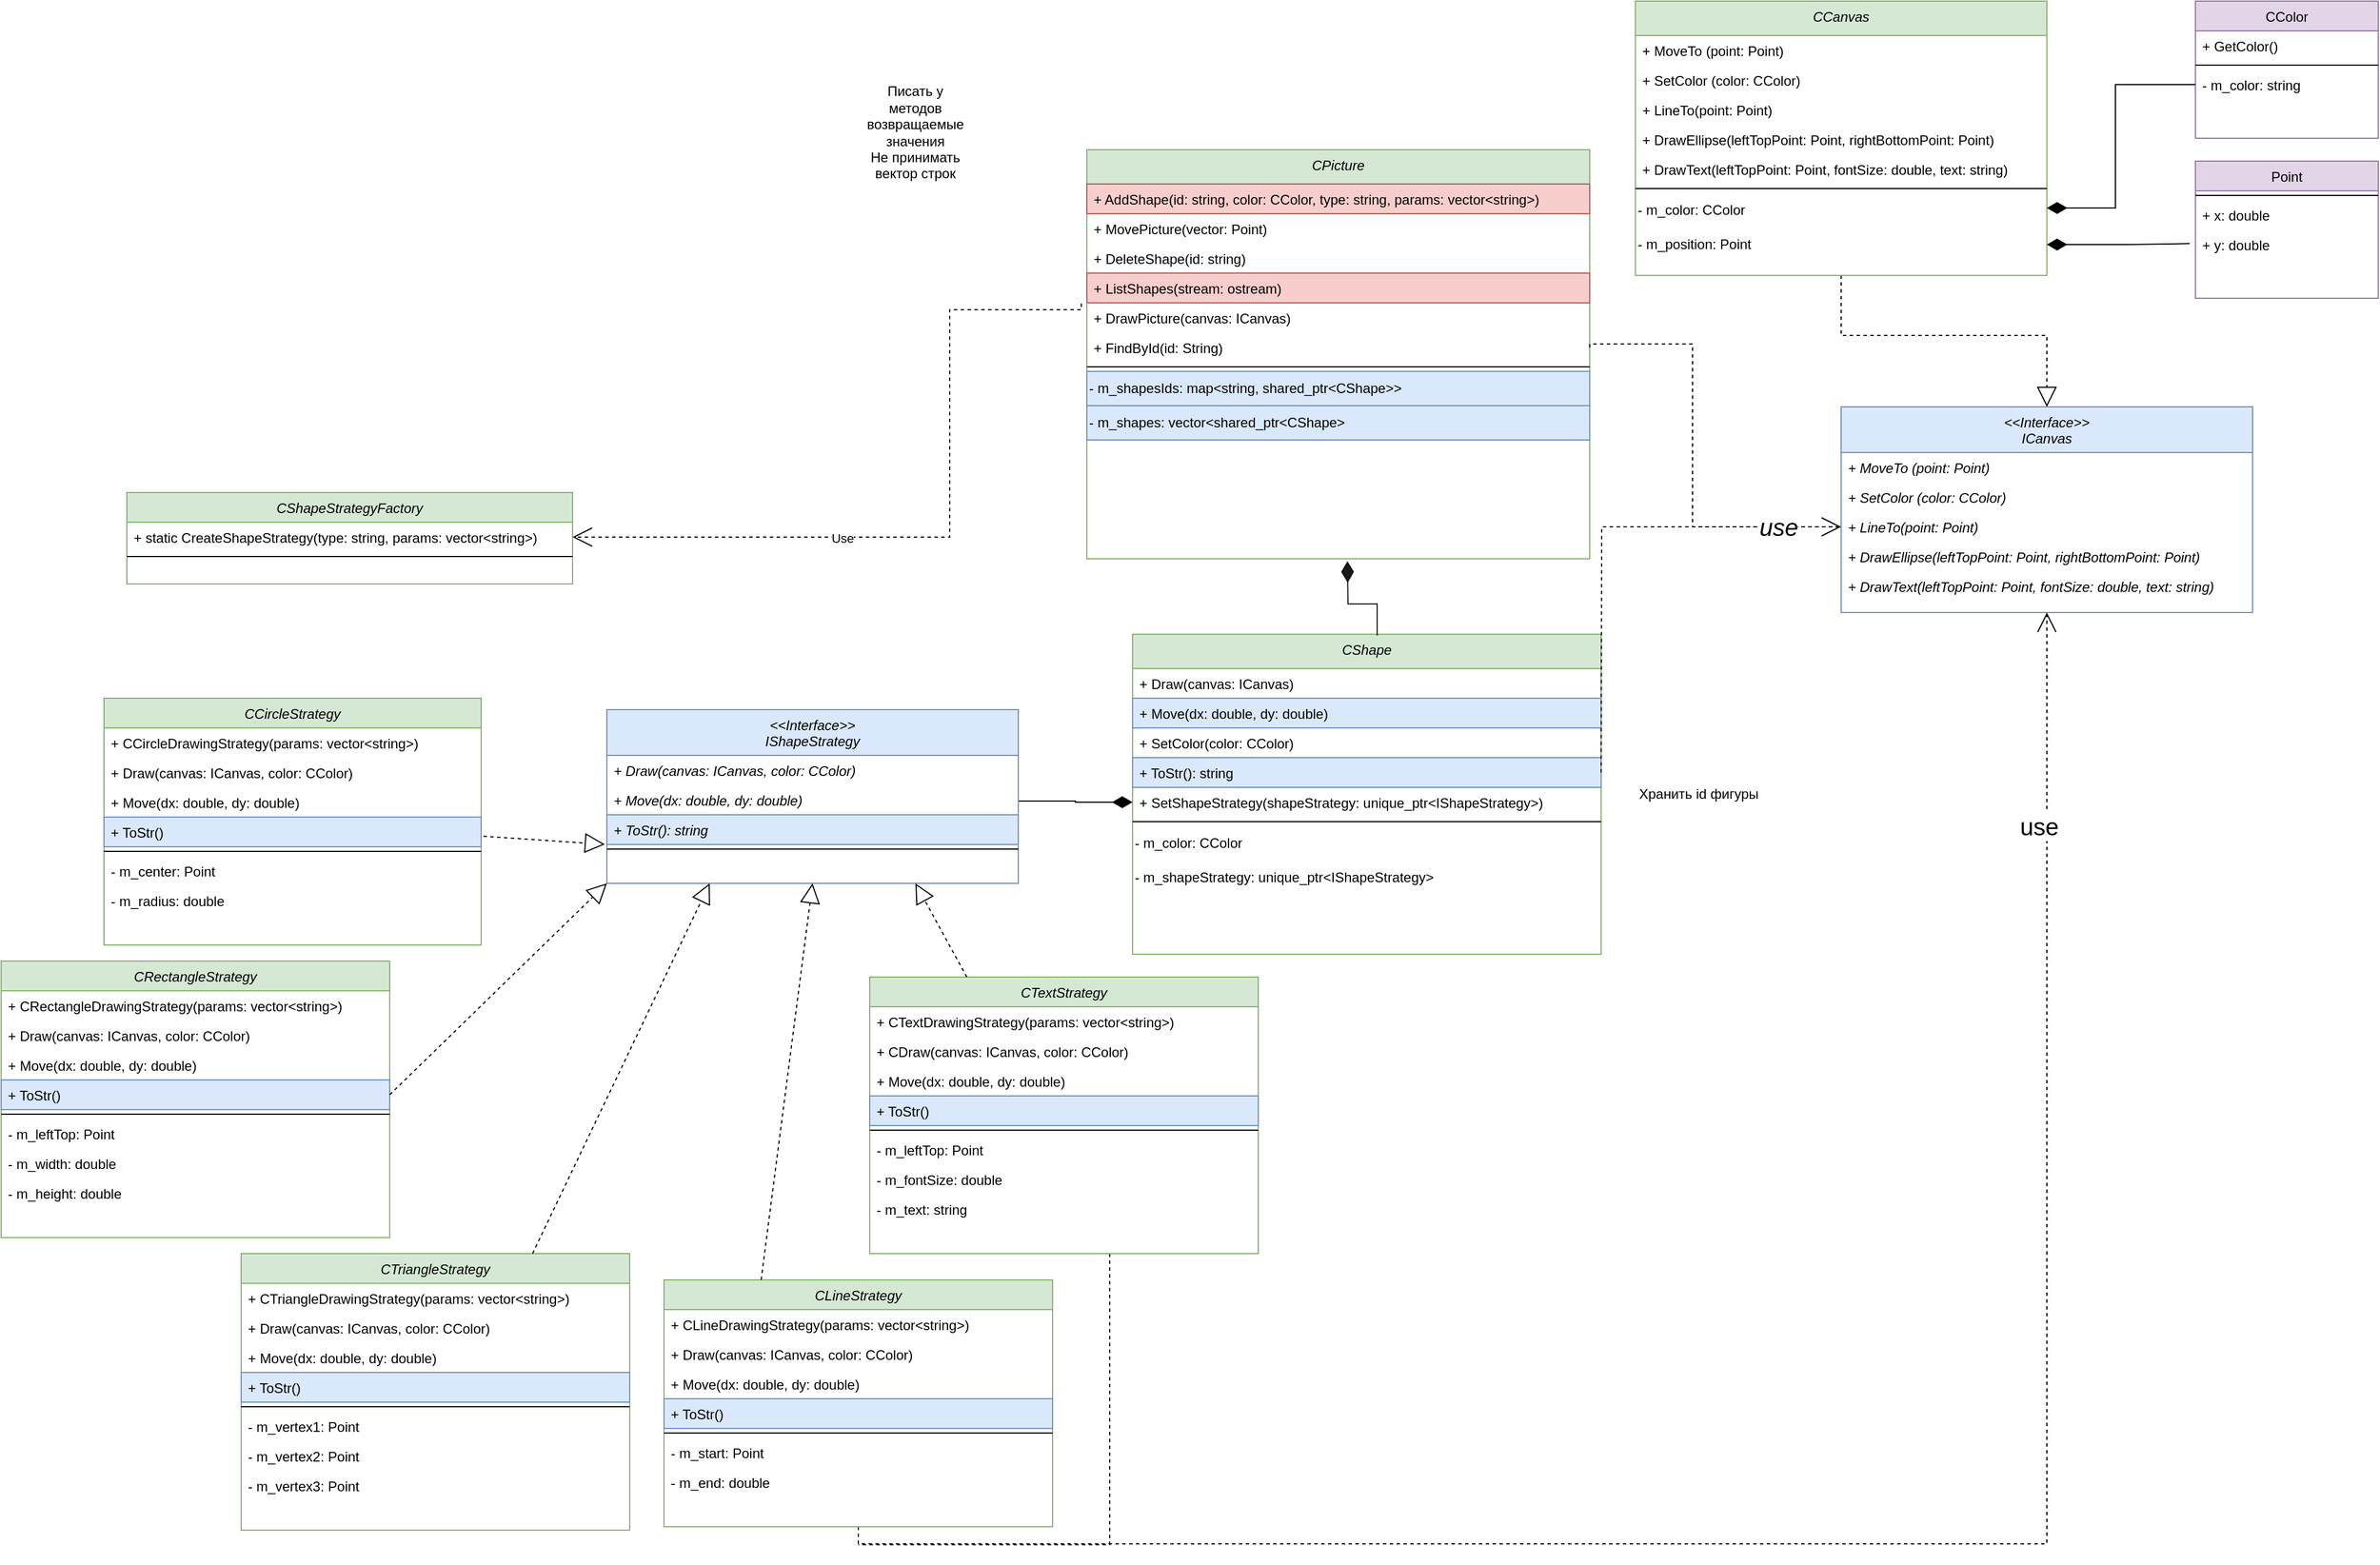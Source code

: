 <mxfile version="22.0.0" type="device">
  <diagram id="C5RBs43oDa-KdzZeNtuy" name="Page-1">
    <mxGraphModel dx="2704" dy="585" grid="1" gridSize="10" guides="1" tooltips="1" connect="1" arrows="1" fold="1" page="1" pageScale="1" pageWidth="827" pageHeight="1169" math="0" shadow="0">
      <root>
        <mxCell id="WIyWlLk6GJQsqaUBKTNV-0" />
        <mxCell id="WIyWlLk6GJQsqaUBKTNV-1" parent="WIyWlLk6GJQsqaUBKTNV-0" />
        <mxCell id="zkfFHV4jXpPFQw0GAbJ--0" value="&lt;&lt;Interface&gt;&gt;&#xa;ICanvas" style="swimlane;fontStyle=2;align=center;verticalAlign=top;childLayout=stackLayout;horizontal=1;startSize=40;horizontalStack=0;resizeParent=1;resizeLast=0;collapsible=1;marginBottom=0;rounded=0;shadow=0;strokeWidth=1;fillColor=#dae8fc;strokeColor=#6c8ebf;" parent="WIyWlLk6GJQsqaUBKTNV-1" vertex="1">
          <mxGeometry x="720" y="405" width="360" height="180" as="geometry">
            <mxRectangle x="230" y="140" width="160" height="26" as="alternateBounds" />
          </mxGeometry>
        </mxCell>
        <mxCell id="zkfFHV4jXpPFQw0GAbJ--1" value="+ MoveTo (point: Point)" style="text;align=left;verticalAlign=top;spacingLeft=4;spacingRight=4;overflow=hidden;rotatable=0;points=[[0,0.5],[1,0.5]];portConstraint=eastwest;fontStyle=2" parent="zkfFHV4jXpPFQw0GAbJ--0" vertex="1">
          <mxGeometry y="40" width="360" height="26" as="geometry" />
        </mxCell>
        <mxCell id="zkfFHV4jXpPFQw0GAbJ--2" value="+ SetColor (color: CColor)" style="text;align=left;verticalAlign=top;spacingLeft=4;spacingRight=4;overflow=hidden;rotatable=0;points=[[0,0.5],[1,0.5]];portConstraint=eastwest;rounded=0;shadow=0;html=0;fontStyle=2" parent="zkfFHV4jXpPFQw0GAbJ--0" vertex="1">
          <mxGeometry y="66" width="360" height="26" as="geometry" />
        </mxCell>
        <mxCell id="zkfFHV4jXpPFQw0GAbJ--3" value="+ LineTo(point: Point)" style="text;align=left;verticalAlign=top;spacingLeft=4;spacingRight=4;overflow=hidden;rotatable=0;points=[[0,0.5],[1,0.5]];portConstraint=eastwest;rounded=0;shadow=0;html=0;fontStyle=2" parent="zkfFHV4jXpPFQw0GAbJ--0" vertex="1">
          <mxGeometry y="92" width="360" height="26" as="geometry" />
        </mxCell>
        <mxCell id="FlfYn61k-PjvVFSK_4UW-1" value="+ DrawEllipse(leftTopPoint: Point, rightBottomPoint: Point)" style="text;align=left;verticalAlign=top;spacingLeft=4;spacingRight=4;overflow=hidden;rotatable=0;points=[[0,0.5],[1,0.5]];portConstraint=eastwest;rounded=0;shadow=0;html=0;fontStyle=2" parent="zkfFHV4jXpPFQw0GAbJ--0" vertex="1">
          <mxGeometry y="118" width="360" height="26" as="geometry" />
        </mxCell>
        <mxCell id="FlfYn61k-PjvVFSK_4UW-2" value="+ DrawText(leftTopPoint: Point, fontSize: double, text: string)" style="text;align=left;verticalAlign=top;spacingLeft=4;spacingRight=4;overflow=hidden;rotatable=0;points=[[0,0.5],[1,0.5]];portConstraint=eastwest;rounded=0;shadow=0;html=0;fontStyle=2" parent="zkfFHV4jXpPFQw0GAbJ--0" vertex="1">
          <mxGeometry y="144" width="360" height="26" as="geometry" />
        </mxCell>
        <mxCell id="zkfFHV4jXpPFQw0GAbJ--13" value="CColor" style="swimlane;fontStyle=0;align=center;verticalAlign=top;childLayout=stackLayout;horizontal=1;startSize=26;horizontalStack=0;resizeParent=1;resizeLast=0;collapsible=1;marginBottom=0;rounded=0;shadow=0;strokeWidth=1;fillColor=#e1d5e7;strokeColor=#9673a6;" parent="WIyWlLk6GJQsqaUBKTNV-1" vertex="1">
          <mxGeometry x="1030" y="50" width="160" height="120" as="geometry">
            <mxRectangle x="340" y="380" width="170" height="26" as="alternateBounds" />
          </mxGeometry>
        </mxCell>
        <mxCell id="zkfFHV4jXpPFQw0GAbJ--14" value="+ GetColor()" style="text;align=left;verticalAlign=top;spacingLeft=4;spacingRight=4;overflow=hidden;rotatable=0;points=[[0,0.5],[1,0.5]];portConstraint=eastwest;" parent="zkfFHV4jXpPFQw0GAbJ--13" vertex="1">
          <mxGeometry y="26" width="160" height="26" as="geometry" />
        </mxCell>
        <mxCell id="zkfFHV4jXpPFQw0GAbJ--15" value="" style="line;html=1;strokeWidth=1;align=left;verticalAlign=middle;spacingTop=-1;spacingLeft=3;spacingRight=3;rotatable=0;labelPosition=right;points=[];portConstraint=eastwest;" parent="zkfFHV4jXpPFQw0GAbJ--13" vertex="1">
          <mxGeometry y="52" width="160" height="8" as="geometry" />
        </mxCell>
        <mxCell id="FlfYn61k-PjvVFSK_4UW-6" value="- m_color: string" style="text;align=left;verticalAlign=top;spacingLeft=4;spacingRight=4;overflow=hidden;rotatable=0;points=[[0,0.5],[1,0.5]];portConstraint=eastwest;" parent="zkfFHV4jXpPFQw0GAbJ--13" vertex="1">
          <mxGeometry y="60" width="160" height="26" as="geometry" />
        </mxCell>
        <mxCell id="FlfYn61k-PjvVFSK_4UW-13" style="edgeStyle=orthogonalEdgeStyle;rounded=0;orthogonalLoop=1;jettySize=auto;html=1;entryX=0.5;entryY=0;entryDx=0;entryDy=0;dashed=1;endArrow=block;endFill=0;strokeWidth=1;endSize=15;" parent="WIyWlLk6GJQsqaUBKTNV-1" source="FlfYn61k-PjvVFSK_4UW-7" target="zkfFHV4jXpPFQw0GAbJ--0" edge="1">
          <mxGeometry relative="1" as="geometry" />
        </mxCell>
        <mxCell id="FlfYn61k-PjvVFSK_4UW-7" value="CCanvas" style="swimlane;fontStyle=2;align=center;verticalAlign=top;childLayout=stackLayout;horizontal=1;startSize=30;horizontalStack=0;resizeParent=1;resizeLast=0;collapsible=1;marginBottom=0;rounded=0;shadow=0;strokeWidth=1;fillColor=#d5e8d4;strokeColor=#82b366;" parent="WIyWlLk6GJQsqaUBKTNV-1" vertex="1">
          <mxGeometry x="540" y="50" width="360" height="240" as="geometry">
            <mxRectangle x="230" y="140" width="160" height="26" as="alternateBounds" />
          </mxGeometry>
        </mxCell>
        <mxCell id="FlfYn61k-PjvVFSK_4UW-8" value="+ MoveTo (point: Point)" style="text;align=left;verticalAlign=top;spacingLeft=4;spacingRight=4;overflow=hidden;rotatable=0;points=[[0,0.5],[1,0.5]];portConstraint=eastwest;" parent="FlfYn61k-PjvVFSK_4UW-7" vertex="1">
          <mxGeometry y="30" width="360" height="26" as="geometry" />
        </mxCell>
        <mxCell id="FlfYn61k-PjvVFSK_4UW-9" value="+ SetColor (color: CColor)" style="text;align=left;verticalAlign=top;spacingLeft=4;spacingRight=4;overflow=hidden;rotatable=0;points=[[0,0.5],[1,0.5]];portConstraint=eastwest;rounded=0;shadow=0;html=0;" parent="FlfYn61k-PjvVFSK_4UW-7" vertex="1">
          <mxGeometry y="56" width="360" height="26" as="geometry" />
        </mxCell>
        <mxCell id="FlfYn61k-PjvVFSK_4UW-10" value="+ LineTo(point: Point)" style="text;align=left;verticalAlign=top;spacingLeft=4;spacingRight=4;overflow=hidden;rotatable=0;points=[[0,0.5],[1,0.5]];portConstraint=eastwest;rounded=0;shadow=0;html=0;" parent="FlfYn61k-PjvVFSK_4UW-7" vertex="1">
          <mxGeometry y="82" width="360" height="26" as="geometry" />
        </mxCell>
        <mxCell id="FlfYn61k-PjvVFSK_4UW-11" value="+ DrawEllipse(leftTopPoint: Point, rightBottomPoint: Point)" style="text;align=left;verticalAlign=top;spacingLeft=4;spacingRight=4;overflow=hidden;rotatable=0;points=[[0,0.5],[1,0.5]];portConstraint=eastwest;rounded=0;shadow=0;html=0;" parent="FlfYn61k-PjvVFSK_4UW-7" vertex="1">
          <mxGeometry y="108" width="360" height="26" as="geometry" />
        </mxCell>
        <mxCell id="FlfYn61k-PjvVFSK_4UW-12" value="+ DrawText(leftTopPoint: Point, fontSize: double, text: string)" style="text;align=left;verticalAlign=top;spacingLeft=4;spacingRight=4;overflow=hidden;rotatable=0;points=[[0,0.5],[1,0.5]];portConstraint=eastwest;rounded=0;shadow=0;html=0;" parent="FlfYn61k-PjvVFSK_4UW-7" vertex="1">
          <mxGeometry y="134" width="360" height="26" as="geometry" />
        </mxCell>
        <mxCell id="FlfYn61k-PjvVFSK_4UW-14" value="" style="line;html=1;strokeWidth=1;align=left;verticalAlign=middle;spacingTop=-1;spacingLeft=3;spacingRight=3;rotatable=0;labelPosition=right;points=[];portConstraint=eastwest;" parent="FlfYn61k-PjvVFSK_4UW-7" vertex="1">
          <mxGeometry y="160" width="360" height="8" as="geometry" />
        </mxCell>
        <mxCell id="FlfYn61k-PjvVFSK_4UW-15" value="- m_color: CColor" style="text;html=1;align=left;verticalAlign=middle;resizable=0;points=[];autosize=1;strokeColor=none;fillColor=none;" parent="FlfYn61k-PjvVFSK_4UW-7" vertex="1">
          <mxGeometry y="168" width="360" height="30" as="geometry" />
        </mxCell>
        <mxCell id="FlfYn61k-PjvVFSK_4UW-16" value="- m_position: Point" style="text;html=1;align=left;verticalAlign=middle;resizable=0;points=[];autosize=1;strokeColor=none;fillColor=none;" parent="FlfYn61k-PjvVFSK_4UW-7" vertex="1">
          <mxGeometry y="198" width="360" height="30" as="geometry" />
        </mxCell>
        <mxCell id="FlfYn61k-PjvVFSK_4UW-17" value="Point" style="swimlane;fontStyle=0;align=center;verticalAlign=top;childLayout=stackLayout;horizontal=1;startSize=26;horizontalStack=0;resizeParent=1;resizeLast=0;collapsible=1;marginBottom=0;rounded=0;shadow=0;strokeWidth=1;fillColor=#e1d5e7;strokeColor=#9673a6;" parent="WIyWlLk6GJQsqaUBKTNV-1" vertex="1">
          <mxGeometry x="1030" y="190" width="160" height="120" as="geometry">
            <mxRectangle x="340" y="380" width="170" height="26" as="alternateBounds" />
          </mxGeometry>
        </mxCell>
        <mxCell id="FlfYn61k-PjvVFSK_4UW-19" value="" style="line;html=1;strokeWidth=1;align=left;verticalAlign=middle;spacingTop=-1;spacingLeft=3;spacingRight=3;rotatable=0;labelPosition=right;points=[];portConstraint=eastwest;" parent="FlfYn61k-PjvVFSK_4UW-17" vertex="1">
          <mxGeometry y="26" width="160" height="8" as="geometry" />
        </mxCell>
        <mxCell id="FlfYn61k-PjvVFSK_4UW-20" value="+ x: double" style="text;align=left;verticalAlign=top;spacingLeft=4;spacingRight=4;overflow=hidden;rotatable=0;points=[[0,0.5],[1,0.5]];portConstraint=eastwest;" parent="FlfYn61k-PjvVFSK_4UW-17" vertex="1">
          <mxGeometry y="34" width="160" height="26" as="geometry" />
        </mxCell>
        <mxCell id="FlfYn61k-PjvVFSK_4UW-21" value="+ y: double" style="text;align=left;verticalAlign=top;spacingLeft=4;spacingRight=4;overflow=hidden;rotatable=0;points=[[0,0.5],[1,0.5]];portConstraint=eastwest;" parent="FlfYn61k-PjvVFSK_4UW-17" vertex="1">
          <mxGeometry y="60" width="160" height="26" as="geometry" />
        </mxCell>
        <mxCell id="FlfYn61k-PjvVFSK_4UW-22" style="edgeStyle=orthogonalEdgeStyle;rounded=0;orthogonalLoop=1;jettySize=auto;html=1;entryX=-0.031;entryY=0.468;entryDx=0;entryDy=0;entryPerimeter=0;endArrow=none;endFill=0;startArrow=diamondThin;startFill=1;startSize=15;" parent="WIyWlLk6GJQsqaUBKTNV-1" source="FlfYn61k-PjvVFSK_4UW-16" target="FlfYn61k-PjvVFSK_4UW-21" edge="1">
          <mxGeometry relative="1" as="geometry" />
        </mxCell>
        <mxCell id="FlfYn61k-PjvVFSK_4UW-23" style="edgeStyle=orthogonalEdgeStyle;rounded=0;orthogonalLoop=1;jettySize=auto;html=1;entryX=0;entryY=0.5;entryDx=0;entryDy=0;endArrow=none;endFill=0;startArrow=diamondThin;startFill=1;startSize=15;" parent="WIyWlLk6GJQsqaUBKTNV-1" target="FlfYn61k-PjvVFSK_4UW-6" edge="1">
          <mxGeometry relative="1" as="geometry">
            <mxPoint x="900" y="231" as="sourcePoint" />
            <mxPoint x="1025" y="230" as="targetPoint" />
            <Array as="points">
              <mxPoint x="960" y="231" />
              <mxPoint x="960" y="123" />
            </Array>
          </mxGeometry>
        </mxCell>
        <mxCell id="FlfYn61k-PjvVFSK_4UW-25" value="CPicture" style="swimlane;fontStyle=2;align=center;verticalAlign=top;childLayout=stackLayout;horizontal=1;startSize=30;horizontalStack=0;resizeParent=1;resizeLast=0;collapsible=1;marginBottom=0;rounded=0;shadow=0;strokeWidth=1;fillColor=#d5e8d4;strokeColor=#82b366;" parent="WIyWlLk6GJQsqaUBKTNV-1" vertex="1">
          <mxGeometry x="60" y="180" width="440" height="358" as="geometry">
            <mxRectangle x="230" y="140" width="160" height="26" as="alternateBounds" />
          </mxGeometry>
        </mxCell>
        <mxCell id="FlfYn61k-PjvVFSK_4UW-57" value="+ AddShape(id: string, color: CColor, type: string, params: vector&lt;string&gt;)" style="text;align=left;verticalAlign=top;spacingLeft=4;spacingRight=4;overflow=hidden;rotatable=0;points=[[0,0.5],[1,0.5]];portConstraint=eastwest;fillColor=#f8cecc;strokeColor=#b85450;" parent="FlfYn61k-PjvVFSK_4UW-25" vertex="1">
          <mxGeometry y="30" width="440" height="26" as="geometry" />
        </mxCell>
        <mxCell id="FlfYn61k-PjvVFSK_4UW-60" value="+ MovePicture(vector: Point)" style="text;align=left;verticalAlign=top;spacingLeft=4;spacingRight=4;overflow=hidden;rotatable=0;points=[[0,0.5],[1,0.5]];portConstraint=eastwest;" parent="FlfYn61k-PjvVFSK_4UW-25" vertex="1">
          <mxGeometry y="56" width="440" height="26" as="geometry" />
        </mxCell>
        <mxCell id="FlfYn61k-PjvVFSK_4UW-61" value="+ DeleteShape(id: string)" style="text;align=left;verticalAlign=top;spacingLeft=4;spacingRight=4;overflow=hidden;rotatable=0;points=[[0,0.5],[1,0.5]];portConstraint=eastwest;" parent="FlfYn61k-PjvVFSK_4UW-25" vertex="1">
          <mxGeometry y="82" width="440" height="26" as="geometry" />
        </mxCell>
        <mxCell id="FlfYn61k-PjvVFSK_4UW-62" value="+ ListShapes(stream: ostream)" style="text;align=left;verticalAlign=top;spacingLeft=4;spacingRight=4;overflow=hidden;rotatable=0;points=[[0,0.5],[1,0.5]];portConstraint=eastwest;fillColor=#f8cecc;strokeColor=#b85450;" parent="FlfYn61k-PjvVFSK_4UW-25" vertex="1">
          <mxGeometry y="108" width="440" height="26" as="geometry" />
        </mxCell>
        <mxCell id="FlfYn61k-PjvVFSK_4UW-129" style="edgeStyle=orthogonalEdgeStyle;shape=connector;rounded=0;orthogonalLoop=1;jettySize=auto;html=1;dashed=1;labelBackgroundColor=default;strokeColor=default;fontFamily=Helvetica;fontSize=11;fontColor=default;endArrow=none;endFill=0;exitX=1;exitY=0.5;exitDx=0;exitDy=0;" parent="FlfYn61k-PjvVFSK_4UW-25" source="FlfYn61k-PjvVFSK_4UW-26" edge="1">
          <mxGeometry relative="1" as="geometry">
            <mxPoint x="660" y="330" as="targetPoint" />
            <Array as="points">
              <mxPoint x="440" y="170" />
              <mxPoint x="530" y="170" />
              <mxPoint x="530" y="330" />
            </Array>
            <mxPoint x="220" y="160" as="sourcePoint" />
          </mxGeometry>
        </mxCell>
        <mxCell id="8LNy-uoHuNnZZm7f1c4--0" value="+ DrawPicture(canvas: ICanvas)" style="text;align=left;verticalAlign=top;spacingLeft=4;spacingRight=4;overflow=hidden;rotatable=0;points=[[0,0.5],[1,0.5]];portConstraint=eastwest;" parent="FlfYn61k-PjvVFSK_4UW-25" vertex="1">
          <mxGeometry y="134" width="440" height="26" as="geometry" />
        </mxCell>
        <mxCell id="FlfYn61k-PjvVFSK_4UW-26" value="+ FindById(id: String)" style="text;align=left;verticalAlign=top;spacingLeft=4;spacingRight=4;overflow=hidden;rotatable=0;points=[[0,0.5],[1,0.5]];portConstraint=eastwest;" parent="FlfYn61k-PjvVFSK_4UW-25" vertex="1">
          <mxGeometry y="160" width="440" height="26" as="geometry" />
        </mxCell>
        <mxCell id="FlfYn61k-PjvVFSK_4UW-31" value="" style="line;html=1;strokeWidth=1;align=left;verticalAlign=middle;spacingTop=-1;spacingLeft=3;spacingRight=3;rotatable=0;labelPosition=right;points=[];portConstraint=eastwest;" parent="FlfYn61k-PjvVFSK_4UW-25" vertex="1">
          <mxGeometry y="186" width="440" height="8" as="geometry" />
        </mxCell>
        <mxCell id="8LNy-uoHuNnZZm7f1c4--1" value="- m_shapesIds: map&amp;lt;string, shared_ptr&amp;lt;CShape&amp;gt;&amp;gt;" style="text;html=1;align=left;verticalAlign=middle;resizable=0;points=[];autosize=1;strokeColor=#6c8ebf;fillColor=#dae8fc;" parent="FlfYn61k-PjvVFSK_4UW-25" vertex="1">
          <mxGeometry y="194" width="440" height="30" as="geometry" />
        </mxCell>
        <mxCell id="FlfYn61k-PjvVFSK_4UW-73" value="- m_shapes: vector&amp;lt;shared_ptr&amp;lt;CShape&amp;gt;" style="text;html=1;align=left;verticalAlign=middle;resizable=0;points=[];autosize=1;strokeColor=#6c8ebf;fillColor=#dae8fc;" parent="FlfYn61k-PjvVFSK_4UW-25" vertex="1">
          <mxGeometry y="224" width="440" height="30" as="geometry" />
        </mxCell>
        <mxCell id="FlfYn61k-PjvVFSK_4UW-35" value="CShape" style="swimlane;fontStyle=2;align=center;verticalAlign=top;childLayout=stackLayout;horizontal=1;startSize=30;horizontalStack=0;resizeParent=1;resizeLast=0;collapsible=1;marginBottom=0;rounded=0;shadow=0;strokeWidth=1;fillColor=#d5e8d4;strokeColor=#82b366;" parent="WIyWlLk6GJQsqaUBKTNV-1" vertex="1">
          <mxGeometry x="100" y="604" width="410" height="280" as="geometry">
            <mxRectangle x="230" y="140" width="160" height="26" as="alternateBounds" />
          </mxGeometry>
        </mxCell>
        <mxCell id="9uxWThfLDlsjZN5RF4XH-11" value="+ Draw(canvas: ICanvas)" style="text;align=left;verticalAlign=top;spacingLeft=4;spacingRight=4;overflow=hidden;rotatable=0;points=[[0,0.5],[1,0.5]];portConstraint=eastwest;rounded=0;shadow=0;html=0;" parent="FlfYn61k-PjvVFSK_4UW-35" vertex="1">
          <mxGeometry y="30" width="410" height="26" as="geometry" />
        </mxCell>
        <mxCell id="FlfYn61k-PjvVFSK_4UW-38" value="+ Move(dx: double, dy: double)" style="text;align=left;verticalAlign=top;spacingLeft=4;spacingRight=4;overflow=hidden;rotatable=0;points=[[0,0.5],[1,0.5]];portConstraint=eastwest;rounded=0;shadow=0;html=0;fillColor=#dae8fc;strokeColor=#6c8ebf;" parent="FlfYn61k-PjvVFSK_4UW-35" vertex="1">
          <mxGeometry y="56" width="410" height="26" as="geometry" />
        </mxCell>
        <mxCell id="9uxWThfLDlsjZN5RF4XH-15" value="+ SetColor(color: CColor)" style="text;align=left;verticalAlign=top;spacingLeft=4;spacingRight=4;overflow=hidden;rotatable=0;points=[[0,0.5],[1,0.5]];portConstraint=eastwest;rounded=0;shadow=0;html=0;" parent="FlfYn61k-PjvVFSK_4UW-35" vertex="1">
          <mxGeometry y="82" width="410" height="26" as="geometry" />
        </mxCell>
        <mxCell id="GLjjsaW_9nA6i5Fw1t62-7" value="+ ToStr(): string" style="text;align=left;verticalAlign=top;spacingLeft=4;spacingRight=4;overflow=hidden;rotatable=0;points=[[0,0.5],[1,0.5]];portConstraint=eastwest;rounded=0;shadow=0;html=0;fillColor=#dae8fc;strokeColor=#6c8ebf;" parent="FlfYn61k-PjvVFSK_4UW-35" vertex="1">
          <mxGeometry y="108" width="410" height="26" as="geometry" />
        </mxCell>
        <mxCell id="7pgkFe7rmkOlhvTnr3hx-1" value="+ SetShapeStrategy(shapeStrategy: unique_ptr&lt;IShapeStrategy&gt;)" style="text;align=left;verticalAlign=top;spacingLeft=4;spacingRight=4;overflow=hidden;rotatable=0;points=[[0,0.5],[1,0.5]];portConstraint=eastwest;rounded=0;shadow=0;html=0;" parent="FlfYn61k-PjvVFSK_4UW-35" vertex="1">
          <mxGeometry y="134" width="410" height="26" as="geometry" />
        </mxCell>
        <mxCell id="FlfYn61k-PjvVFSK_4UW-41" value="" style="line;html=1;strokeWidth=1;align=left;verticalAlign=middle;spacingTop=-1;spacingLeft=3;spacingRight=3;rotatable=0;labelPosition=right;points=[];portConstraint=eastwest;" parent="FlfYn61k-PjvVFSK_4UW-35" vertex="1">
          <mxGeometry y="160" width="410" height="8" as="geometry" />
        </mxCell>
        <mxCell id="FlfYn61k-PjvVFSK_4UW-66" value="- m_color: CColor" style="text;html=1;align=left;verticalAlign=middle;resizable=0;points=[];autosize=1;strokeColor=none;fillColor=none;" parent="FlfYn61k-PjvVFSK_4UW-35" vertex="1">
          <mxGeometry y="168" width="410" height="30" as="geometry" />
        </mxCell>
        <mxCell id="FlfYn61k-PjvVFSK_4UW-42" value="- m_shapeStrategy: unique_ptr&amp;lt;IShapeStrategy&amp;gt;" style="text;html=1;align=left;verticalAlign=middle;resizable=0;points=[];autosize=1;strokeColor=none;fillColor=none;" parent="FlfYn61k-PjvVFSK_4UW-35" vertex="1">
          <mxGeometry y="198" width="410" height="30" as="geometry" />
        </mxCell>
        <mxCell id="FlfYn61k-PjvVFSK_4UW-43" style="edgeStyle=orthogonalEdgeStyle;rounded=0;orthogonalLoop=1;jettySize=auto;html=1;endArrow=none;endFill=0;startArrow=diamondThin;startFill=1;strokeWidth=1;targetPerimeterSpacing=0;startSize=16;opacity=90;entryX=0.522;entryY=0.004;entryDx=0;entryDy=0;entryPerimeter=0;" parent="WIyWlLk6GJQsqaUBKTNV-1" target="FlfYn61k-PjvVFSK_4UW-35" edge="1">
          <mxGeometry relative="1" as="geometry">
            <mxPoint x="288" y="540" as="sourcePoint" />
            <mxPoint x="288" y="470" as="targetPoint" />
            <Array as="points" />
          </mxGeometry>
        </mxCell>
        <mxCell id="FlfYn61k-PjvVFSK_4UW-78" style="edgeStyle=orthogonalEdgeStyle;rounded=0;orthogonalLoop=1;jettySize=auto;html=1;endArrow=diamondThin;endFill=1;startSize=15;endSize=15;" parent="WIyWlLk6GJQsqaUBKTNV-1" source="FlfYn61k-PjvVFSK_4UW-67" edge="1">
          <mxGeometry relative="1" as="geometry">
            <mxPoint x="100" y="751" as="targetPoint" />
            <Array as="points">
              <mxPoint x="50" y="750" />
              <mxPoint x="50" y="751" />
            </Array>
          </mxGeometry>
        </mxCell>
        <mxCell id="FlfYn61k-PjvVFSK_4UW-67" value="&lt;&lt;Interface&gt;&gt;&#xa;IShapeStrategy" style="swimlane;fontStyle=2;align=center;verticalAlign=top;childLayout=stackLayout;horizontal=1;startSize=40;horizontalStack=0;resizeParent=1;resizeLast=0;collapsible=1;marginBottom=0;rounded=0;shadow=0;strokeWidth=1;fillColor=#dae8fc;strokeColor=#6c8ebf;" parent="WIyWlLk6GJQsqaUBKTNV-1" vertex="1">
          <mxGeometry x="-360" y="670" width="360" height="152" as="geometry">
            <mxRectangle x="230" y="140" width="160" height="26" as="alternateBounds" />
          </mxGeometry>
        </mxCell>
        <mxCell id="9uxWThfLDlsjZN5RF4XH-5" value="+ Draw(canvas: ICanvas, color: CColor)" style="text;align=left;verticalAlign=top;spacingLeft=4;spacingRight=4;overflow=hidden;rotatable=0;points=[[0,0.5],[1,0.5]];portConstraint=eastwest;fontStyle=2" parent="FlfYn61k-PjvVFSK_4UW-67" vertex="1">
          <mxGeometry y="40" width="360" height="26" as="geometry" />
        </mxCell>
        <mxCell id="9uxWThfLDlsjZN5RF4XH-14" value="+ Move(dx: double, dy: double)" style="text;align=left;verticalAlign=top;spacingLeft=4;spacingRight=4;overflow=hidden;rotatable=0;points=[[0,0.5],[1,0.5]];portConstraint=eastwest;fontStyle=2" parent="FlfYn61k-PjvVFSK_4UW-67" vertex="1">
          <mxGeometry y="66" width="360" height="26" as="geometry" />
        </mxCell>
        <mxCell id="GLjjsaW_9nA6i5Fw1t62-0" value="+ ToStr(): string" style="text;align=left;verticalAlign=top;spacingLeft=4;spacingRight=4;overflow=hidden;rotatable=0;points=[[0,0.5],[1,0.5]];portConstraint=eastwest;fillColor=#dae8fc;strokeColor=#6c8ebf;fontStyle=2" parent="FlfYn61k-PjvVFSK_4UW-67" vertex="1">
          <mxGeometry y="92" width="360" height="26" as="geometry" />
        </mxCell>
        <mxCell id="FlfYn61k-PjvVFSK_4UW-114" style="edgeStyle=none;rounded=0;orthogonalLoop=1;jettySize=auto;html=1;entryX=-0.005;entryY=-0.003;entryDx=0;entryDy=0;dashed=1;endArrow=block;endFill=0;endSize=15;entryPerimeter=0;" parent="FlfYn61k-PjvVFSK_4UW-67" edge="1">
          <mxGeometry relative="1" as="geometry">
            <mxPoint x="-120.004" y="110" as="sourcePoint" />
            <mxPoint x="-1.8" y="117.922" as="targetPoint" />
          </mxGeometry>
        </mxCell>
        <mxCell id="FlfYn61k-PjvVFSK_4UW-75" value="" style="line;html=1;strokeWidth=1;align=left;verticalAlign=middle;spacingTop=-1;spacingLeft=3;spacingRight=3;rotatable=0;labelPosition=right;points=[];portConstraint=eastwest;" parent="FlfYn61k-PjvVFSK_4UW-67" vertex="1">
          <mxGeometry y="118" width="360" height="8" as="geometry" />
        </mxCell>
        <mxCell id="FlfYn61k-PjvVFSK_4UW-79" value="CRectangleStrategy" style="swimlane;fontStyle=2;align=center;verticalAlign=top;childLayout=stackLayout;horizontal=1;startSize=26;horizontalStack=0;resizeParent=1;resizeLast=0;collapsible=1;marginBottom=0;rounded=0;shadow=0;strokeWidth=1;fillColor=#d5e8d4;strokeColor=#82b366;" parent="WIyWlLk6GJQsqaUBKTNV-1" vertex="1">
          <mxGeometry x="-890" y="890" width="340" height="242" as="geometry">
            <mxRectangle x="550" y="140" width="160" height="26" as="alternateBounds" />
          </mxGeometry>
        </mxCell>
        <mxCell id="FlfYn61k-PjvVFSK_4UW-80" value="+ CRectangleDrawingStrategy(params: vector&lt;string&gt;)" style="text;align=left;verticalAlign=top;spacingLeft=4;spacingRight=4;overflow=hidden;rotatable=0;points=[[0,0.5],[1,0.5]];portConstraint=eastwest;rounded=0;shadow=0;html=0;" parent="FlfYn61k-PjvVFSK_4UW-79" vertex="1">
          <mxGeometry y="26" width="340" height="26" as="geometry" />
        </mxCell>
        <mxCell id="9uxWThfLDlsjZN5RF4XH-7" value="+ Draw(canvas: ICanvas, color: CColor) " style="text;align=left;verticalAlign=top;spacingLeft=4;spacingRight=4;overflow=hidden;rotatable=0;points=[[0,0.5],[1,0.5]];portConstraint=eastwest;rounded=0;shadow=0;html=0;" parent="FlfYn61k-PjvVFSK_4UW-79" vertex="1">
          <mxGeometry y="52" width="340" height="26" as="geometry" />
        </mxCell>
        <mxCell id="9uxWThfLDlsjZN5RF4XH-17" value="+ Move(dx: double, dy: double)" style="text;align=left;verticalAlign=top;spacingLeft=4;spacingRight=4;overflow=hidden;rotatable=0;points=[[0,0.5],[1,0.5]];portConstraint=eastwest;rounded=0;shadow=0;html=0;" parent="FlfYn61k-PjvVFSK_4UW-79" vertex="1">
          <mxGeometry y="78" width="340" height="26" as="geometry" />
        </mxCell>
        <mxCell id="FlfYn61k-PjvVFSK_4UW-81" value="+ ToStr()" style="text;align=left;verticalAlign=top;spacingLeft=4;spacingRight=4;overflow=hidden;rotatable=0;points=[[0,0.5],[1,0.5]];portConstraint=eastwest;rounded=0;shadow=0;html=0;fillColor=#dae8fc;strokeColor=#6c8ebf;" parent="FlfYn61k-PjvVFSK_4UW-79" vertex="1">
          <mxGeometry y="104" width="340" height="26" as="geometry" />
        </mxCell>
        <mxCell id="FlfYn61k-PjvVFSK_4UW-82" value="" style="line;html=1;strokeWidth=1;align=left;verticalAlign=middle;spacingTop=-1;spacingLeft=3;spacingRight=3;rotatable=0;labelPosition=right;points=[];portConstraint=eastwest;" parent="FlfYn61k-PjvVFSK_4UW-79" vertex="1">
          <mxGeometry y="130" width="340" height="8" as="geometry" />
        </mxCell>
        <mxCell id="FlfYn61k-PjvVFSK_4UW-83" value="- m_leftTop: Point" style="text;align=left;verticalAlign=top;spacingLeft=4;spacingRight=4;overflow=hidden;rotatable=0;points=[[0,0.5],[1,0.5]];portConstraint=eastwest;" parent="FlfYn61k-PjvVFSK_4UW-79" vertex="1">
          <mxGeometry y="138" width="340" height="26" as="geometry" />
        </mxCell>
        <mxCell id="FlfYn61k-PjvVFSK_4UW-84" value="- m_width: double" style="text;align=left;verticalAlign=top;spacingLeft=4;spacingRight=4;overflow=hidden;rotatable=0;points=[[0,0.5],[1,0.5]];portConstraint=eastwest;" parent="FlfYn61k-PjvVFSK_4UW-79" vertex="1">
          <mxGeometry y="164" width="340" height="26" as="geometry" />
        </mxCell>
        <mxCell id="FlfYn61k-PjvVFSK_4UW-85" value="- m_height: double" style="text;align=left;verticalAlign=top;spacingLeft=4;spacingRight=4;overflow=hidden;rotatable=0;points=[[0,0.5],[1,0.5]];portConstraint=eastwest;" parent="FlfYn61k-PjvVFSK_4UW-79" vertex="1">
          <mxGeometry y="190" width="340" height="26" as="geometry" />
        </mxCell>
        <mxCell id="FlfYn61k-PjvVFSK_4UW-86" value="CTriangleStrategy" style="swimlane;fontStyle=2;align=center;verticalAlign=top;childLayout=stackLayout;horizontal=1;startSize=26;horizontalStack=0;resizeParent=1;resizeLast=0;collapsible=1;marginBottom=0;rounded=0;shadow=0;strokeWidth=1;fillColor=#d5e8d4;strokeColor=#82b366;" parent="WIyWlLk6GJQsqaUBKTNV-1" vertex="1">
          <mxGeometry x="-680" y="1146" width="340" height="242" as="geometry">
            <mxRectangle x="550" y="140" width="160" height="26" as="alternateBounds" />
          </mxGeometry>
        </mxCell>
        <mxCell id="FlfYn61k-PjvVFSK_4UW-87" value="+ CTriangleDrawingStrategy(params: vector&lt;string&gt;)" style="text;align=left;verticalAlign=top;spacingLeft=4;spacingRight=4;overflow=hidden;rotatable=0;points=[[0,0.5],[1,0.5]];portConstraint=eastwest;rounded=0;shadow=0;html=0;" parent="FlfYn61k-PjvVFSK_4UW-86" vertex="1">
          <mxGeometry y="26" width="340" height="26" as="geometry" />
        </mxCell>
        <mxCell id="FlfYn61k-PjvVFSK_4UW-88" value="+ Draw(canvas: ICanvas, color: CColor) " style="text;align=left;verticalAlign=top;spacingLeft=4;spacingRight=4;overflow=hidden;rotatable=0;points=[[0,0.5],[1,0.5]];portConstraint=eastwest;rounded=0;shadow=0;html=0;" parent="FlfYn61k-PjvVFSK_4UW-86" vertex="1">
          <mxGeometry y="52" width="340" height="26" as="geometry" />
        </mxCell>
        <mxCell id="9uxWThfLDlsjZN5RF4XH-18" value="+ Move(dx: double, dy: double)" style="text;align=left;verticalAlign=top;spacingLeft=4;spacingRight=4;overflow=hidden;rotatable=0;points=[[0,0.5],[1,0.5]];portConstraint=eastwest;rounded=0;shadow=0;html=0;" parent="FlfYn61k-PjvVFSK_4UW-86" vertex="1">
          <mxGeometry y="78" width="340" height="26" as="geometry" />
        </mxCell>
        <mxCell id="GLjjsaW_9nA6i5Fw1t62-3" value="+ ToStr()" style="text;align=left;verticalAlign=top;spacingLeft=4;spacingRight=4;overflow=hidden;rotatable=0;points=[[0,0.5],[1,0.5]];portConstraint=eastwest;rounded=0;shadow=0;html=0;fillColor=#dae8fc;strokeColor=#6c8ebf;" parent="FlfYn61k-PjvVFSK_4UW-86" vertex="1">
          <mxGeometry y="104" width="340" height="26" as="geometry" />
        </mxCell>
        <mxCell id="FlfYn61k-PjvVFSK_4UW-89" value="" style="line;html=1;strokeWidth=1;align=left;verticalAlign=middle;spacingTop=-1;spacingLeft=3;spacingRight=3;rotatable=0;labelPosition=right;points=[];portConstraint=eastwest;" parent="FlfYn61k-PjvVFSK_4UW-86" vertex="1">
          <mxGeometry y="130" width="340" height="8" as="geometry" />
        </mxCell>
        <mxCell id="FlfYn61k-PjvVFSK_4UW-90" value="- m_vertex1: Point" style="text;align=left;verticalAlign=top;spacingLeft=4;spacingRight=4;overflow=hidden;rotatable=0;points=[[0,0.5],[1,0.5]];portConstraint=eastwest;" parent="FlfYn61k-PjvVFSK_4UW-86" vertex="1">
          <mxGeometry y="138" width="340" height="26" as="geometry" />
        </mxCell>
        <mxCell id="FlfYn61k-PjvVFSK_4UW-91" value="- m_vertex2: Point" style="text;align=left;verticalAlign=top;spacingLeft=4;spacingRight=4;overflow=hidden;rotatable=0;points=[[0,0.5],[1,0.5]];portConstraint=eastwest;" parent="FlfYn61k-PjvVFSK_4UW-86" vertex="1">
          <mxGeometry y="164" width="340" height="26" as="geometry" />
        </mxCell>
        <mxCell id="FlfYn61k-PjvVFSK_4UW-92" value="- m_vertex3: Point" style="text;align=left;verticalAlign=top;spacingLeft=4;spacingRight=4;overflow=hidden;rotatable=0;points=[[0,0.5],[1,0.5]];portConstraint=eastwest;" parent="FlfYn61k-PjvVFSK_4UW-86" vertex="1">
          <mxGeometry y="190" width="340" height="26" as="geometry" />
        </mxCell>
        <mxCell id="FlfYn61k-PjvVFSK_4UW-93" value="CCircleStrategy" style="swimlane;fontStyle=2;align=center;verticalAlign=top;childLayout=stackLayout;horizontal=1;startSize=26;horizontalStack=0;resizeParent=1;resizeLast=0;collapsible=1;marginBottom=0;rounded=0;shadow=0;strokeWidth=1;fillColor=#d5e8d4;strokeColor=#82b366;" parent="WIyWlLk6GJQsqaUBKTNV-1" vertex="1">
          <mxGeometry x="-800" y="660" width="330" height="216" as="geometry">
            <mxRectangle x="550" y="140" width="160" height="26" as="alternateBounds" />
          </mxGeometry>
        </mxCell>
        <mxCell id="FlfYn61k-PjvVFSK_4UW-94" value="+ CCircleDrawingStrategy(params: vector&lt;string&gt;)" style="text;align=left;verticalAlign=top;spacingLeft=4;spacingRight=4;overflow=hidden;rotatable=0;points=[[0,0.5],[1,0.5]];portConstraint=eastwest;rounded=0;shadow=0;html=0;" parent="FlfYn61k-PjvVFSK_4UW-93" vertex="1">
          <mxGeometry y="26" width="330" height="26" as="geometry" />
        </mxCell>
        <mxCell id="9uxWThfLDlsjZN5RF4XH-6" value="+ Draw(canvas: ICanvas, color: CColor) " style="text;align=left;verticalAlign=top;spacingLeft=4;spacingRight=4;overflow=hidden;rotatable=0;points=[[0,0.5],[1,0.5]];portConstraint=eastwest;rounded=0;shadow=0;html=0;" parent="FlfYn61k-PjvVFSK_4UW-93" vertex="1">
          <mxGeometry y="52" width="330" height="26" as="geometry" />
        </mxCell>
        <mxCell id="9uxWThfLDlsjZN5RF4XH-16" value="+ Move(dx: double, dy: double)" style="text;align=left;verticalAlign=top;spacingLeft=4;spacingRight=4;overflow=hidden;rotatable=0;points=[[0,0.5],[1,0.5]];portConstraint=eastwest;rounded=0;shadow=0;html=0;" parent="FlfYn61k-PjvVFSK_4UW-93" vertex="1">
          <mxGeometry y="78" width="330" height="26" as="geometry" />
        </mxCell>
        <mxCell id="GLjjsaW_9nA6i5Fw1t62-1" value="+ ToStr()" style="text;align=left;verticalAlign=top;spacingLeft=4;spacingRight=4;overflow=hidden;rotatable=0;points=[[0,0.5],[1,0.5]];portConstraint=eastwest;rounded=0;shadow=0;html=0;fillColor=#dae8fc;strokeColor=#6c8ebf;" parent="FlfYn61k-PjvVFSK_4UW-93" vertex="1">
          <mxGeometry y="104" width="330" height="26" as="geometry" />
        </mxCell>
        <mxCell id="FlfYn61k-PjvVFSK_4UW-96" value="" style="line;html=1;strokeWidth=1;align=left;verticalAlign=middle;spacingTop=-1;spacingLeft=3;spacingRight=3;rotatable=0;labelPosition=right;points=[];portConstraint=eastwest;" parent="FlfYn61k-PjvVFSK_4UW-93" vertex="1">
          <mxGeometry y="130" width="330" height="8" as="geometry" />
        </mxCell>
        <mxCell id="FlfYn61k-PjvVFSK_4UW-97" value="- m_center: Point" style="text;align=left;verticalAlign=top;spacingLeft=4;spacingRight=4;overflow=hidden;rotatable=0;points=[[0,0.5],[1,0.5]];portConstraint=eastwest;" parent="FlfYn61k-PjvVFSK_4UW-93" vertex="1">
          <mxGeometry y="138" width="330" height="26" as="geometry" />
        </mxCell>
        <mxCell id="FlfYn61k-PjvVFSK_4UW-98" value="- m_radius: double" style="text;align=left;verticalAlign=top;spacingLeft=4;spacingRight=4;overflow=hidden;rotatable=0;points=[[0,0.5],[1,0.5]];portConstraint=eastwest;" parent="FlfYn61k-PjvVFSK_4UW-93" vertex="1">
          <mxGeometry y="164" width="330" height="26" as="geometry" />
        </mxCell>
        <mxCell id="FlfYn61k-PjvVFSK_4UW-126" style="edgeStyle=orthogonalEdgeStyle;shape=connector;rounded=0;orthogonalLoop=1;jettySize=auto;html=1;entryX=0.5;entryY=1;entryDx=0;entryDy=0;dashed=1;labelBackgroundColor=default;strokeColor=default;fontFamily=Helvetica;fontSize=11;fontColor=default;endArrow=open;endFill=0;jumpSize=6;startSize=15;endSize=15;" parent="WIyWlLk6GJQsqaUBKTNV-1" source="FlfYn61k-PjvVFSK_4UW-99" target="zkfFHV4jXpPFQw0GAbJ--0" edge="1">
          <mxGeometry relative="1" as="geometry">
            <Array as="points">
              <mxPoint x="-140" y="1400" />
              <mxPoint x="900" y="1400" />
            </Array>
          </mxGeometry>
        </mxCell>
        <mxCell id="FlfYn61k-PjvVFSK_4UW-127" value="use" style="edgeLabel;html=1;align=center;verticalAlign=middle;resizable=0;points=[];fontSize=21;fontFamily=Helvetica;fontColor=default;" parent="FlfYn61k-PjvVFSK_4UW-126" vertex="1" connectable="0">
          <mxGeometry x="0.799" y="7" relative="1" as="geometry">
            <mxPoint y="-1" as="offset" />
          </mxGeometry>
        </mxCell>
        <mxCell id="FlfYn61k-PjvVFSK_4UW-99" value="CLineStrategy" style="swimlane;fontStyle=2;align=center;verticalAlign=top;childLayout=stackLayout;horizontal=1;startSize=26;horizontalStack=0;resizeParent=1;resizeLast=0;collapsible=1;marginBottom=0;rounded=0;shadow=0;strokeWidth=1;fillColor=#d5e8d4;strokeColor=#82b366;" parent="WIyWlLk6GJQsqaUBKTNV-1" vertex="1">
          <mxGeometry x="-310" y="1169" width="340" height="216" as="geometry">
            <mxRectangle x="550" y="140" width="160" height="26" as="alternateBounds" />
          </mxGeometry>
        </mxCell>
        <mxCell id="FlfYn61k-PjvVFSK_4UW-100" value="+ CLineDrawingStrategy(params: vector&lt;string&gt;)" style="text;align=left;verticalAlign=top;spacingLeft=4;spacingRight=4;overflow=hidden;rotatable=0;points=[[0,0.5],[1,0.5]];portConstraint=eastwest;rounded=0;shadow=0;html=0;" parent="FlfYn61k-PjvVFSK_4UW-99" vertex="1">
          <mxGeometry y="26" width="340" height="26" as="geometry" />
        </mxCell>
        <mxCell id="FlfYn61k-PjvVFSK_4UW-101" value="+ Draw(canvas: ICanvas, color: CColor) " style="text;align=left;verticalAlign=top;spacingLeft=4;spacingRight=4;overflow=hidden;rotatable=0;points=[[0,0.5],[1,0.5]];portConstraint=eastwest;rounded=0;shadow=0;html=0;" parent="FlfYn61k-PjvVFSK_4UW-99" vertex="1">
          <mxGeometry y="52" width="340" height="26" as="geometry" />
        </mxCell>
        <mxCell id="9uxWThfLDlsjZN5RF4XH-9" value="+ Move(dx: double, dy: double)" style="text;align=left;verticalAlign=top;spacingLeft=4;spacingRight=4;overflow=hidden;rotatable=0;points=[[0,0.5],[1,0.5]];portConstraint=eastwest;rounded=0;shadow=0;html=0;" parent="FlfYn61k-PjvVFSK_4UW-99" vertex="1">
          <mxGeometry y="78" width="340" height="26" as="geometry" />
        </mxCell>
        <mxCell id="9uxWThfLDlsjZN5RF4XH-20" value="+ ToStr()" style="text;align=left;verticalAlign=top;spacingLeft=4;spacingRight=4;overflow=hidden;rotatable=0;points=[[0,0.5],[1,0.5]];portConstraint=eastwest;rounded=0;shadow=0;html=0;fillColor=#dae8fc;strokeColor=#6c8ebf;" parent="FlfYn61k-PjvVFSK_4UW-99" vertex="1">
          <mxGeometry y="104" width="340" height="26" as="geometry" />
        </mxCell>
        <mxCell id="FlfYn61k-PjvVFSK_4UW-102" value="" style="line;html=1;strokeWidth=1;align=left;verticalAlign=middle;spacingTop=-1;spacingLeft=3;spacingRight=3;rotatable=0;labelPosition=right;points=[];portConstraint=eastwest;" parent="FlfYn61k-PjvVFSK_4UW-99" vertex="1">
          <mxGeometry y="130" width="340" height="8" as="geometry" />
        </mxCell>
        <mxCell id="FlfYn61k-PjvVFSK_4UW-103" value="- m_start: Point" style="text;align=left;verticalAlign=top;spacingLeft=4;spacingRight=4;overflow=hidden;rotatable=0;points=[[0,0.5],[1,0.5]];portConstraint=eastwest;" parent="FlfYn61k-PjvVFSK_4UW-99" vertex="1">
          <mxGeometry y="138" width="340" height="26" as="geometry" />
        </mxCell>
        <mxCell id="FlfYn61k-PjvVFSK_4UW-104" value="- m_end: double" style="text;align=left;verticalAlign=top;spacingLeft=4;spacingRight=4;overflow=hidden;rotatable=0;points=[[0,0.5],[1,0.5]];portConstraint=eastwest;" parent="FlfYn61k-PjvVFSK_4UW-99" vertex="1">
          <mxGeometry y="164" width="340" height="26" as="geometry" />
        </mxCell>
        <mxCell id="FlfYn61k-PjvVFSK_4UW-125" style="edgeStyle=orthogonalEdgeStyle;shape=connector;rounded=0;orthogonalLoop=1;jettySize=auto;html=1;dashed=1;labelBackgroundColor=default;strokeColor=default;fontFamily=Helvetica;fontSize=11;fontColor=default;endArrow=none;endFill=0;" parent="WIyWlLk6GJQsqaUBKTNV-1" source="FlfYn61k-PjvVFSK_4UW-105" edge="1">
          <mxGeometry relative="1" as="geometry">
            <mxPoint x="-140" y="1400.8" as="targetPoint" />
            <Array as="points">
              <mxPoint x="80" y="1401" />
            </Array>
          </mxGeometry>
        </mxCell>
        <mxCell id="FlfYn61k-PjvVFSK_4UW-105" value="CTextStrategy" style="swimlane;fontStyle=2;align=center;verticalAlign=top;childLayout=stackLayout;horizontal=1;startSize=26;horizontalStack=0;resizeParent=1;resizeLast=0;collapsible=1;marginBottom=0;rounded=0;shadow=0;strokeWidth=1;fillColor=#d5e8d4;strokeColor=#82b366;" parent="WIyWlLk6GJQsqaUBKTNV-1" vertex="1">
          <mxGeometry x="-130" y="904" width="340" height="242" as="geometry">
            <mxRectangle x="550" y="140" width="160" height="26" as="alternateBounds" />
          </mxGeometry>
        </mxCell>
        <mxCell id="FlfYn61k-PjvVFSK_4UW-106" value="+ CTextDrawingStrategy(params: vector&lt;string&gt;)" style="text;align=left;verticalAlign=top;spacingLeft=4;spacingRight=4;overflow=hidden;rotatable=0;points=[[0,0.5],[1,0.5]];portConstraint=eastwest;rounded=0;shadow=0;html=0;" parent="FlfYn61k-PjvVFSK_4UW-105" vertex="1">
          <mxGeometry y="26" width="340" height="26" as="geometry" />
        </mxCell>
        <mxCell id="9uxWThfLDlsjZN5RF4XH-8" value="+ CDraw(canvas: ICanvas, color: CColor) " style="text;align=left;verticalAlign=top;spacingLeft=4;spacingRight=4;overflow=hidden;rotatable=0;points=[[0,0.5],[1,0.5]];portConstraint=eastwest;rounded=0;shadow=0;html=0;" parent="FlfYn61k-PjvVFSK_4UW-105" vertex="1">
          <mxGeometry y="52" width="340" height="26" as="geometry" />
        </mxCell>
        <mxCell id="FlfYn61k-PjvVFSK_4UW-107" value="+ Move(dx: double, dy: double)" style="text;align=left;verticalAlign=top;spacingLeft=4;spacingRight=4;overflow=hidden;rotatable=0;points=[[0,0.5],[1,0.5]];portConstraint=eastwest;rounded=0;shadow=0;html=0;" parent="FlfYn61k-PjvVFSK_4UW-105" vertex="1">
          <mxGeometry y="78" width="340" height="26" as="geometry" />
        </mxCell>
        <mxCell id="9uxWThfLDlsjZN5RF4XH-21" value="+ ToStr()" style="text;align=left;verticalAlign=top;spacingLeft=4;spacingRight=4;overflow=hidden;rotatable=0;points=[[0,0.5],[1,0.5]];portConstraint=eastwest;rounded=0;shadow=0;html=0;fillColor=#dae8fc;strokeColor=#6c8ebf;" parent="FlfYn61k-PjvVFSK_4UW-105" vertex="1">
          <mxGeometry y="104" width="340" height="26" as="geometry" />
        </mxCell>
        <mxCell id="FlfYn61k-PjvVFSK_4UW-108" value="" style="line;html=1;strokeWidth=1;align=left;verticalAlign=middle;spacingTop=-1;spacingLeft=3;spacingRight=3;rotatable=0;labelPosition=right;points=[];portConstraint=eastwest;" parent="FlfYn61k-PjvVFSK_4UW-105" vertex="1">
          <mxGeometry y="130" width="340" height="8" as="geometry" />
        </mxCell>
        <mxCell id="FlfYn61k-PjvVFSK_4UW-109" value="- m_leftTop: Point" style="text;align=left;verticalAlign=top;spacingLeft=4;spacingRight=4;overflow=hidden;rotatable=0;points=[[0,0.5],[1,0.5]];portConstraint=eastwest;" parent="FlfYn61k-PjvVFSK_4UW-105" vertex="1">
          <mxGeometry y="138" width="340" height="26" as="geometry" />
        </mxCell>
        <mxCell id="FlfYn61k-PjvVFSK_4UW-110" value="- m_fontSize: double" style="text;align=left;verticalAlign=top;spacingLeft=4;spacingRight=4;overflow=hidden;rotatable=0;points=[[0,0.5],[1,0.5]];portConstraint=eastwest;" parent="FlfYn61k-PjvVFSK_4UW-105" vertex="1">
          <mxGeometry y="164" width="340" height="26" as="geometry" />
        </mxCell>
        <mxCell id="FlfYn61k-PjvVFSK_4UW-111" value="- m_text: string" style="text;align=left;verticalAlign=top;spacingLeft=4;spacingRight=4;overflow=hidden;rotatable=0;points=[[0,0.5],[1,0.5]];portConstraint=eastwest;" parent="FlfYn61k-PjvVFSK_4UW-105" vertex="1">
          <mxGeometry y="190" width="340" height="26" as="geometry" />
        </mxCell>
        <mxCell id="FlfYn61k-PjvVFSK_4UW-115" style="edgeStyle=none;rounded=0;orthogonalLoop=1;jettySize=auto;html=1;entryX=0;entryY=1;entryDx=0;entryDy=0;dashed=1;endArrow=block;endFill=0;endSize=15;exitX=1;exitY=0.5;exitDx=0;exitDy=0;" parent="WIyWlLk6GJQsqaUBKTNV-1" target="FlfYn61k-PjvVFSK_4UW-67" edge="1">
          <mxGeometry relative="1" as="geometry">
            <mxPoint x="-550" y="1007" as="sourcePoint" />
            <mxPoint x="-405" y="980" as="targetPoint" />
          </mxGeometry>
        </mxCell>
        <mxCell id="FlfYn61k-PjvVFSK_4UW-116" style="edgeStyle=none;rounded=0;orthogonalLoop=1;jettySize=auto;html=1;entryX=0.25;entryY=1;entryDx=0;entryDy=0;dashed=1;endArrow=block;endFill=0;endSize=15;exitX=0.75;exitY=0;exitDx=0;exitDy=0;" parent="WIyWlLk6GJQsqaUBKTNV-1" source="FlfYn61k-PjvVFSK_4UW-86" target="FlfYn61k-PjvVFSK_4UW-67" edge="1">
          <mxGeometry relative="1" as="geometry">
            <mxPoint x="-520.004" y="1026" as="sourcePoint" />
            <mxPoint x="-350" y="816" as="targetPoint" />
          </mxGeometry>
        </mxCell>
        <mxCell id="FlfYn61k-PjvVFSK_4UW-117" style="edgeStyle=none;rounded=0;orthogonalLoop=1;jettySize=auto;html=1;entryX=0.5;entryY=1;entryDx=0;entryDy=0;dashed=1;endArrow=block;endFill=0;endSize=15;exitX=0.25;exitY=0;exitDx=0;exitDy=0;" parent="WIyWlLk6GJQsqaUBKTNV-1" source="FlfYn61k-PjvVFSK_4UW-99" target="FlfYn61k-PjvVFSK_4UW-67" edge="1">
          <mxGeometry relative="1" as="geometry">
            <mxPoint x="-435" y="1179" as="sourcePoint" />
            <mxPoint x="-260" y="816" as="targetPoint" />
          </mxGeometry>
        </mxCell>
        <mxCell id="FlfYn61k-PjvVFSK_4UW-118" style="edgeStyle=none;rounded=0;orthogonalLoop=1;jettySize=auto;html=1;entryX=0.75;entryY=1;entryDx=0;entryDy=0;dashed=1;endArrow=block;endFill=0;endSize=15;exitX=0.25;exitY=0;exitDx=0;exitDy=0;" parent="WIyWlLk6GJQsqaUBKTNV-1" source="FlfYn61k-PjvVFSK_4UW-105" target="FlfYn61k-PjvVFSK_4UW-67" edge="1">
          <mxGeometry relative="1" as="geometry">
            <mxPoint x="-215" y="1179" as="sourcePoint" />
            <mxPoint x="-170" y="816" as="targetPoint" />
          </mxGeometry>
        </mxCell>
        <mxCell id="FlfYn61k-PjvVFSK_4UW-128" style="edgeStyle=orthogonalEdgeStyle;shape=connector;rounded=0;orthogonalLoop=1;jettySize=auto;html=1;entryX=0;entryY=0.5;entryDx=0;entryDy=0;dashed=1;labelBackgroundColor=default;strokeColor=default;fontFamily=Helvetica;fontSize=11;fontColor=default;endArrow=open;endFill=0;endSize=15;" parent="WIyWlLk6GJQsqaUBKTNV-1" target="zkfFHV4jXpPFQw0GAbJ--3" edge="1">
          <mxGeometry relative="1" as="geometry">
            <mxPoint x="510" y="725" as="sourcePoint" />
          </mxGeometry>
        </mxCell>
        <mxCell id="FlfYn61k-PjvVFSK_4UW-131" value="use" style="edgeLabel;html=1;align=center;verticalAlign=middle;resizable=0;points=[];fontSize=21;fontFamily=Helvetica;fontColor=default;fontStyle=2" parent="FlfYn61k-PjvVFSK_4UW-128" vertex="1" connectable="0">
          <mxGeometry x="0.741" relative="1" as="geometry">
            <mxPoint as="offset" />
          </mxGeometry>
        </mxCell>
        <mxCell id="i4bAPK8V0DqSnbQLKRoh-0" value="CShapeStrategyFactory" style="swimlane;fontStyle=2;align=center;verticalAlign=top;childLayout=stackLayout;horizontal=1;startSize=26;horizontalStack=0;resizeParent=1;resizeLast=0;collapsible=1;marginBottom=0;rounded=0;shadow=0;strokeWidth=1;fillColor=#d5e8d4;strokeColor=#82b366;" parent="WIyWlLk6GJQsqaUBKTNV-1" vertex="1">
          <mxGeometry x="-780" y="480" width="390" height="80" as="geometry">
            <mxRectangle x="550" y="140" width="160" height="26" as="alternateBounds" />
          </mxGeometry>
        </mxCell>
        <mxCell id="i4bAPK8V0DqSnbQLKRoh-1" value="+ static CreateShapeStrategy(type: string, params: vector&lt;string&gt;)" style="text;align=left;verticalAlign=top;spacingLeft=4;spacingRight=4;overflow=hidden;rotatable=0;points=[[0,0.5],[1,0.5]];portConstraint=eastwest;rounded=0;shadow=0;html=0;" parent="i4bAPK8V0DqSnbQLKRoh-0" vertex="1">
          <mxGeometry y="26" width="390" height="26" as="geometry" />
        </mxCell>
        <mxCell id="i4bAPK8V0DqSnbQLKRoh-5" value="" style="line;html=1;strokeWidth=1;align=left;verticalAlign=middle;spacingTop=-1;spacingLeft=3;spacingRight=3;rotatable=0;labelPosition=right;points=[];portConstraint=eastwest;" parent="i4bAPK8V0DqSnbQLKRoh-0" vertex="1">
          <mxGeometry y="52" width="390" height="8" as="geometry" />
        </mxCell>
        <mxCell id="i4bAPK8V0DqSnbQLKRoh-13" style="edgeStyle=orthogonalEdgeStyle;rounded=0;orthogonalLoop=1;jettySize=auto;html=1;entryX=1;entryY=0.5;entryDx=0;entryDy=0;dashed=1;endArrow=open;endFill=0;endSize=15;exitX=-0.011;exitY=0.023;exitDx=0;exitDy=0;exitPerimeter=0;" parent="WIyWlLk6GJQsqaUBKTNV-1" target="i4bAPK8V0DqSnbQLKRoh-1" edge="1">
          <mxGeometry relative="1" as="geometry">
            <mxPoint x="55.16" y="314.598" as="sourcePoint" />
            <mxPoint x="-145" y="327.5" as="targetPoint" />
            <Array as="points">
              <mxPoint x="55" y="320" />
              <mxPoint x="-60" y="320" />
              <mxPoint x="-60" y="519" />
            </Array>
          </mxGeometry>
        </mxCell>
        <mxCell id="i4bAPK8V0DqSnbQLKRoh-14" value="Use" style="edgeLabel;html=1;align=center;verticalAlign=middle;resizable=0;points=[];" parent="i4bAPK8V0DqSnbQLKRoh-13" vertex="1" connectable="0">
          <mxGeometry x="0.275" y="1" relative="1" as="geometry">
            <mxPoint as="offset" />
          </mxGeometry>
        </mxCell>
        <mxCell id="NaInsBgUA5DIPL0F36xn-0" value="Писать у методов возвращаемые значения&lt;br&gt;Не принимать вектор строк" style="text;html=1;strokeColor=none;fillColor=none;align=center;verticalAlign=middle;whiteSpace=wrap;rounded=0;" parent="WIyWlLk6GJQsqaUBKTNV-1" vertex="1">
          <mxGeometry x="-120" y="150" width="60" height="30" as="geometry" />
        </mxCell>
        <mxCell id="NaInsBgUA5DIPL0F36xn-1" value="Хранить id фигуры" style="text;html=1;align=center;verticalAlign=middle;resizable=0;points=[];autosize=1;strokeColor=none;fillColor=none;" parent="WIyWlLk6GJQsqaUBKTNV-1" vertex="1">
          <mxGeometry x="530" y="729" width="130" height="30" as="geometry" />
        </mxCell>
      </root>
    </mxGraphModel>
  </diagram>
</mxfile>
